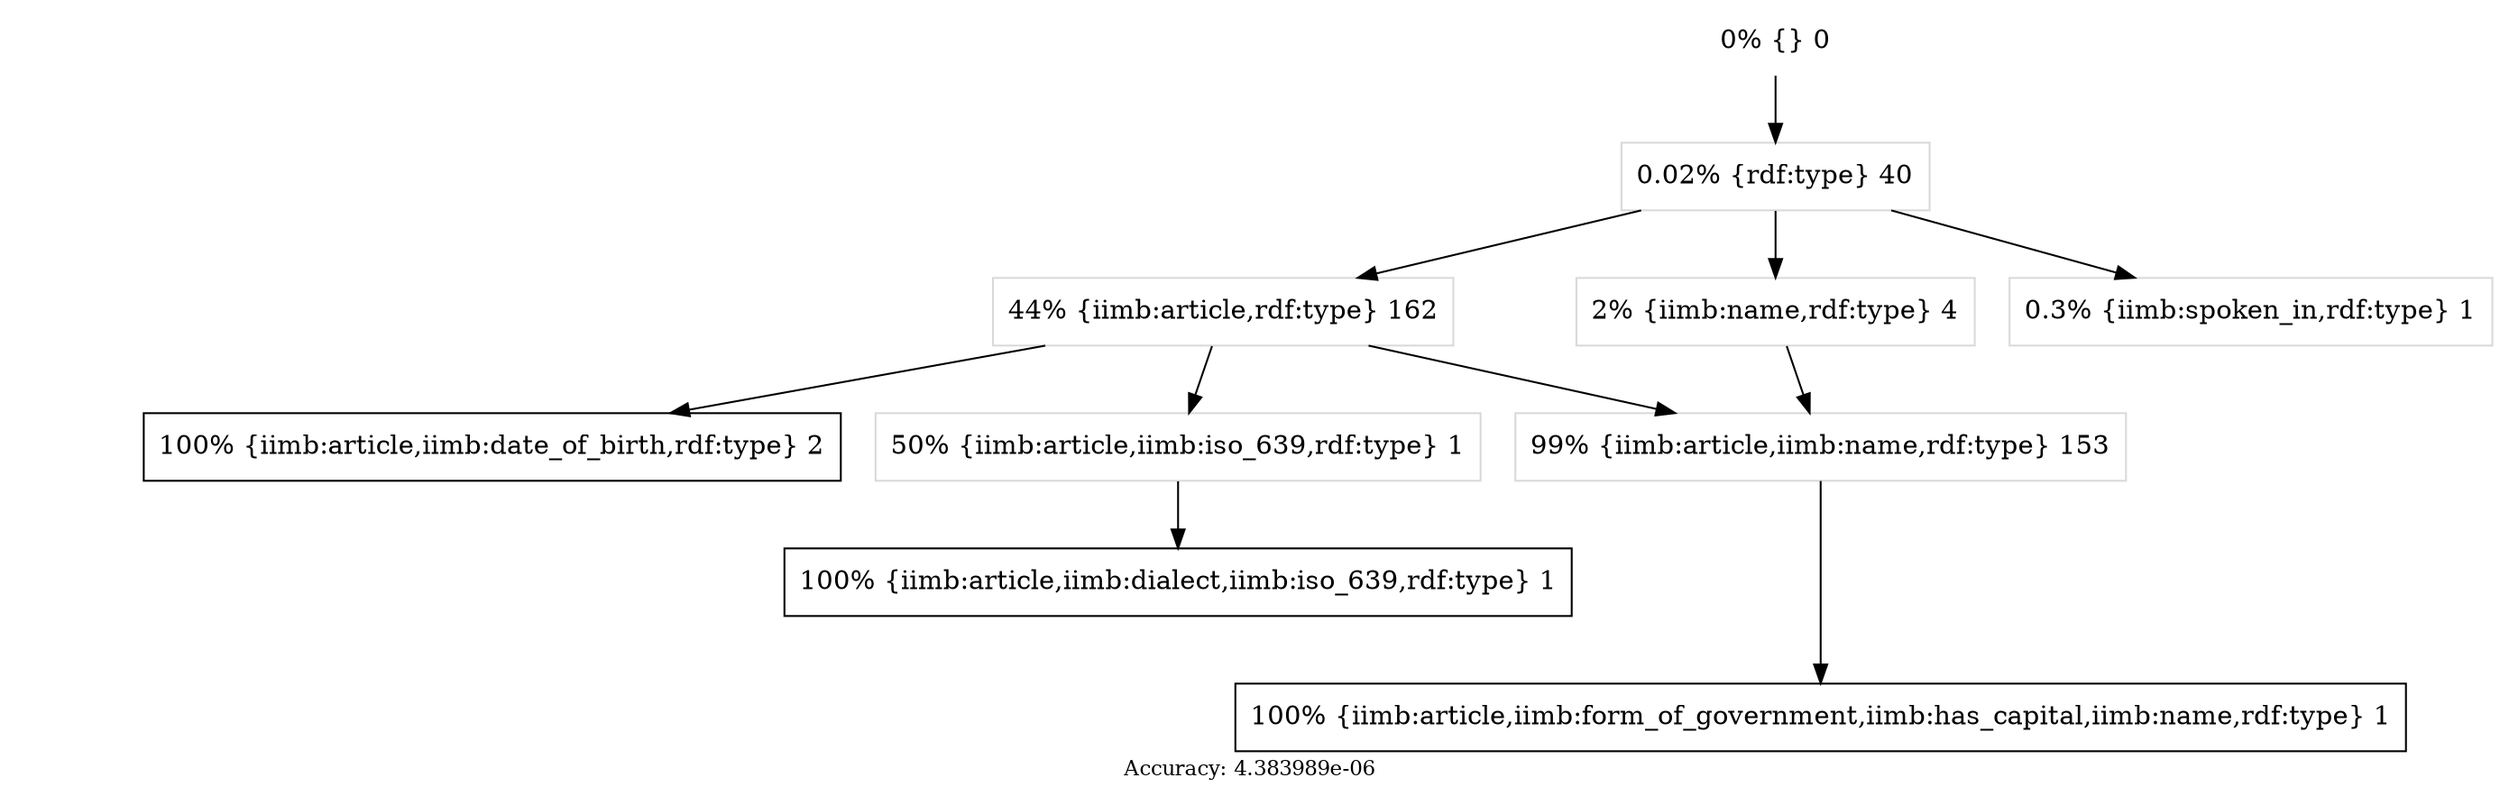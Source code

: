 digraph iimb_4 {
  {
    rank=same;
    node_r0 [label="", shape="plaintext"];
    j [color="/greys9/1", label="0% {} 0", shape="rectangle", style="solid"];
  }
  {
    rank=same;
    node_r1 [label="", shape="plaintext"];
    h [color="/greys9/3", label="0.02% {rdf:type} 40", shape="rectangle", style="solid"];
  }
  {
    rank=same;
    node_r2 [label="", shape="plaintext"];
    a [color="/greys9/3", label="44% {iimb:article,rdf:type} 162", shape="rectangle", style="solid"];
    g [color="/greys9/3", label="2% {iimb:name,rdf:type} 4", shape="rectangle", style="solid"];
    i [color="/greys9/3", label="0.3% {iimb:spoken_in,rdf:type} 1", shape="rectangle", style="solid"];
  }
  {
    rank=same;
    node_r3 [label="", shape="plaintext"];
    b [color="/greys9/9", label="100% {iimb:article,iimb:date_of_birth,rdf:type} 2", shape="rectangle", style="solid"];
    c [color="/greys9/3", label="50% {iimb:article,iimb:iso_639,rdf:type} 1", shape="rectangle", style="solid"];
    e [color="/greys9/3", label="99% {iimb:article,iimb:name,rdf:type} 153", shape="rectangle", style="solid"];
  }
  {
    rank=same;
    node_r4 [label="", shape="plaintext", style="invis"];
    d [color="/greys9/9", label="100% {iimb:article,iimb:dialect,iimb:iso_639,rdf:type} 1", shape="rectangle", style="solid"];
  }
  {
    rank=same;
    node_r5 [label="", shape="plaintext", style="invis"];
    f [color="/greys9/9", label="100% {iimb:article,iimb:form_of_government,iimb:has_capital,iimb:name,rdf:type} 1", shape="rectangle", style="solid"];
  }
  
  node_r0 -> node_r1 [style="invis"];
  node_r1 -> node_r2 [style="invis"];
  node_r2 -> node_r3 [style="invis"];
  node_r3 -> node_r4 [style="invis"];
  node_r4 -> node_r5 [style="invis"];
  
  a -> b [color="black", style="solid"];
  c -> d [color="black", style="solid"];
  e -> f [color="black", style="solid"];
  a -> c [color="black", style="solid"];
  a -> e [color="black", style="solid"];
  g -> e [color="black", style="solid"];
  h -> a [color="black", style="solid"];
  h -> g [color="black", style="solid"];
  h -> i [color="black", style="solid"];
  j -> h [color="black", style="solid"];
  
  charset="UTF-8"
  fontsize="11.0"
  label="Accuracy: 4.383989e-06"
  overlap="false"
}

